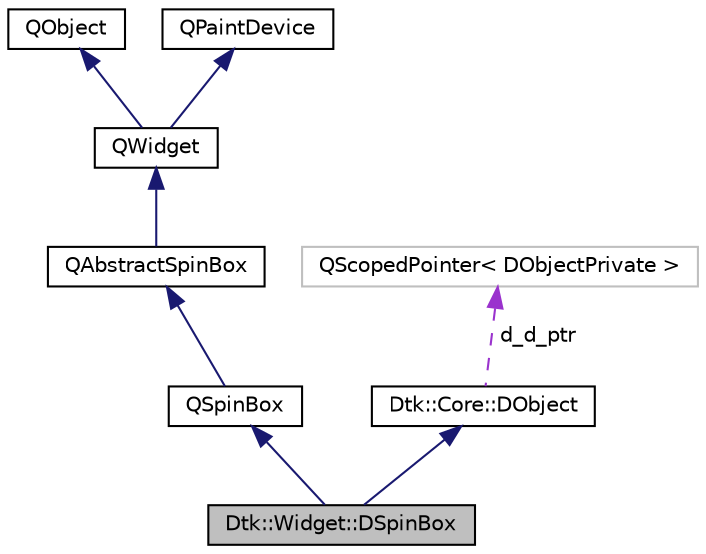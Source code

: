 digraph "Dtk::Widget::DSpinBox"
{
  edge [fontname="Helvetica",fontsize="10",labelfontname="Helvetica",labelfontsize="10"];
  node [fontname="Helvetica",fontsize="10",shape=record];
  Node7 [label="Dtk::Widget::DSpinBox",height=0.2,width=0.4,color="black", fillcolor="grey75", style="filled", fontcolor="black"];
  Node8 -> Node7 [dir="back",color="midnightblue",fontsize="10",style="solid",fontname="Helvetica"];
  Node8 [label="QSpinBox",height=0.2,width=0.4,color="black", fillcolor="white", style="filled",URL="/home/xmuli/project/dtk/tags/qtwidgets.tags$qspinbox.html"];
  Node9 -> Node8 [dir="back",color="midnightblue",fontsize="10",style="solid",fontname="Helvetica"];
  Node9 [label="QAbstractSpinBox",height=0.2,width=0.4,color="black", fillcolor="white", style="filled",URL="/home/xmuli/project/dtk/tags/qtwidgets.tags$qabstractspinbox.html"];
  Node10 -> Node9 [dir="back",color="midnightblue",fontsize="10",style="solid",fontname="Helvetica"];
  Node10 [label="QWidget",height=0.2,width=0.4,color="black", fillcolor="white", style="filled",URL="/home/xmuli/project/dtk/tags/qtwidgets.tags$qwidget.html"];
  Node11 -> Node10 [dir="back",color="midnightblue",fontsize="10",style="solid",fontname="Helvetica"];
  Node11 [label="QObject",height=0.2,width=0.4,color="black", fillcolor="white", style="filled",URL="/home/xmuli/project/dtk/tags/qtcore.tags$qobject.html"];
  Node12 -> Node10 [dir="back",color="midnightblue",fontsize="10",style="solid",fontname="Helvetica"];
  Node12 [label="QPaintDevice",height=0.2,width=0.4,color="black", fillcolor="white", style="filled",URL="/home/xmuli/project/dtk/tags/qtgui.tags$qpaintdevice.html"];
  Node13 -> Node7 [dir="back",color="midnightblue",fontsize="10",style="solid",fontname="Helvetica"];
  Node13 [label="Dtk::Core::DObject",height=0.2,width=0.4,color="black", fillcolor="white", style="filled",URL="$class_dtk_1_1_core_1_1_d_object.html",tooltip="deepin-tool-kit 中所有公开类的祖先类。 "];
  Node14 -> Node13 [dir="back",color="darkorchid3",fontsize="10",style="dashed",label=" d_d_ptr" ,fontname="Helvetica"];
  Node14 [label="QScopedPointer\< DObjectPrivate \>",height=0.2,width=0.4,color="grey75", fillcolor="white", style="filled"];
}
